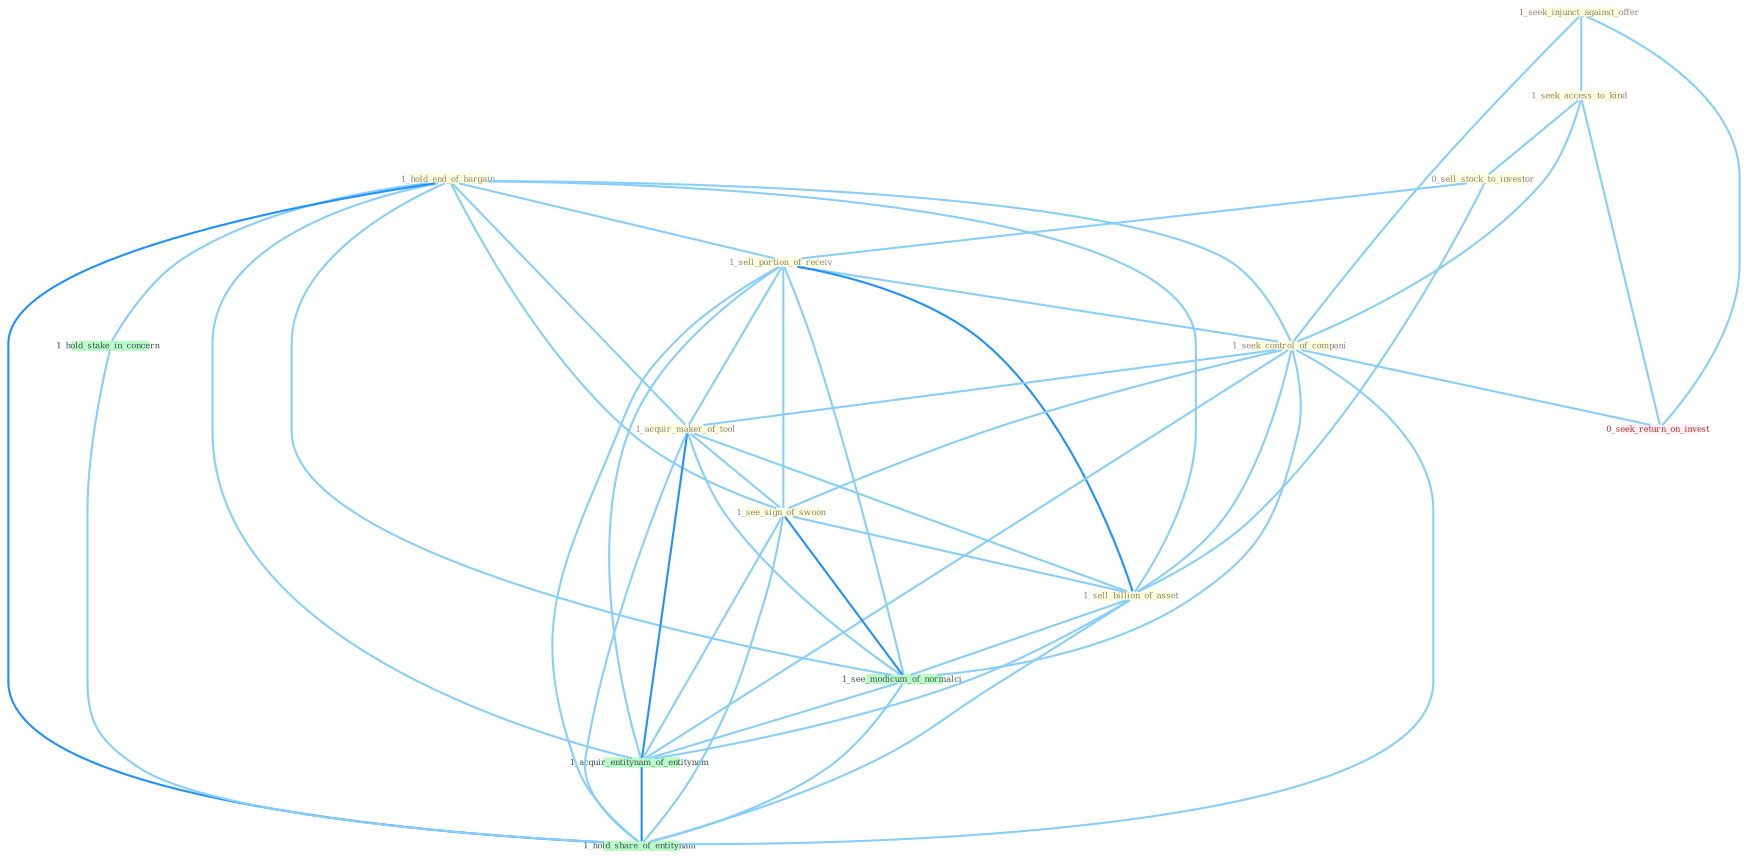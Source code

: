 Graph G{ 
    node
    [shape=polygon,style=filled,width=.5,height=.06,color="#BDFCC9",fixedsize=true,fontsize=4,
    fontcolor="#2f4f4f"];
    {node
    [color="#ffffe0", fontcolor="#8b7d6b"] "1_hold_end_of_bargain " "1_seek_injunct_against_offer " "1_seek_access_to_kind " "0_sell_stock_to_investor " "1_sell_portion_of_receiv " "1_seek_control_of_compani " "1_acquir_maker_of_tool " "1_see_sign_of_swoon " "1_sell_billion_of_asset "}
{node [color="#fff0f5", fontcolor="#b22222"] "0_seek_return_on_invest "}
edge [color="#B0E2FF"];

	"1_hold_end_of_bargain " -- "1_sell_portion_of_receiv " [w="1", color="#87cefa" ];
	"1_hold_end_of_bargain " -- "1_seek_control_of_compani " [w="1", color="#87cefa" ];
	"1_hold_end_of_bargain " -- "1_acquir_maker_of_tool " [w="1", color="#87cefa" ];
	"1_hold_end_of_bargain " -- "1_see_sign_of_swoon " [w="1", color="#87cefa" ];
	"1_hold_end_of_bargain " -- "1_sell_billion_of_asset " [w="1", color="#87cefa" ];
	"1_hold_end_of_bargain " -- "1_hold_stake_in_concern " [w="1", color="#87cefa" ];
	"1_hold_end_of_bargain " -- "1_see_modicum_of_normalci " [w="1", color="#87cefa" ];
	"1_hold_end_of_bargain " -- "1_acquir_entitynam_of_entitynam " [w="1", color="#87cefa" ];
	"1_hold_end_of_bargain " -- "1_hold_share_of_entitynam " [w="2", color="#1e90ff" , len=0.8];
	"1_seek_injunct_against_offer " -- "1_seek_access_to_kind " [w="1", color="#87cefa" ];
	"1_seek_injunct_against_offer " -- "1_seek_control_of_compani " [w="1", color="#87cefa" ];
	"1_seek_injunct_against_offer " -- "0_seek_return_on_invest " [w="1", color="#87cefa" ];
	"1_seek_access_to_kind " -- "0_sell_stock_to_investor " [w="1", color="#87cefa" ];
	"1_seek_access_to_kind " -- "1_seek_control_of_compani " [w="1", color="#87cefa" ];
	"1_seek_access_to_kind " -- "0_seek_return_on_invest " [w="1", color="#87cefa" ];
	"0_sell_stock_to_investor " -- "1_sell_portion_of_receiv " [w="1", color="#87cefa" ];
	"0_sell_stock_to_investor " -- "1_sell_billion_of_asset " [w="1", color="#87cefa" ];
	"1_sell_portion_of_receiv " -- "1_seek_control_of_compani " [w="1", color="#87cefa" ];
	"1_sell_portion_of_receiv " -- "1_acquir_maker_of_tool " [w="1", color="#87cefa" ];
	"1_sell_portion_of_receiv " -- "1_see_sign_of_swoon " [w="1", color="#87cefa" ];
	"1_sell_portion_of_receiv " -- "1_sell_billion_of_asset " [w="2", color="#1e90ff" , len=0.8];
	"1_sell_portion_of_receiv " -- "1_see_modicum_of_normalci " [w="1", color="#87cefa" ];
	"1_sell_portion_of_receiv " -- "1_acquir_entitynam_of_entitynam " [w="1", color="#87cefa" ];
	"1_sell_portion_of_receiv " -- "1_hold_share_of_entitynam " [w="1", color="#87cefa" ];
	"1_seek_control_of_compani " -- "1_acquir_maker_of_tool " [w="1", color="#87cefa" ];
	"1_seek_control_of_compani " -- "1_see_sign_of_swoon " [w="1", color="#87cefa" ];
	"1_seek_control_of_compani " -- "1_sell_billion_of_asset " [w="1", color="#87cefa" ];
	"1_seek_control_of_compani " -- "0_seek_return_on_invest " [w="1", color="#87cefa" ];
	"1_seek_control_of_compani " -- "1_see_modicum_of_normalci " [w="1", color="#87cefa" ];
	"1_seek_control_of_compani " -- "1_acquir_entitynam_of_entitynam " [w="1", color="#87cefa" ];
	"1_seek_control_of_compani " -- "1_hold_share_of_entitynam " [w="1", color="#87cefa" ];
	"1_acquir_maker_of_tool " -- "1_see_sign_of_swoon " [w="1", color="#87cefa" ];
	"1_acquir_maker_of_tool " -- "1_sell_billion_of_asset " [w="1", color="#87cefa" ];
	"1_acquir_maker_of_tool " -- "1_see_modicum_of_normalci " [w="1", color="#87cefa" ];
	"1_acquir_maker_of_tool " -- "1_acquir_entitynam_of_entitynam " [w="2", color="#1e90ff" , len=0.8];
	"1_acquir_maker_of_tool " -- "1_hold_share_of_entitynam " [w="1", color="#87cefa" ];
	"1_see_sign_of_swoon " -- "1_sell_billion_of_asset " [w="1", color="#87cefa" ];
	"1_see_sign_of_swoon " -- "1_see_modicum_of_normalci " [w="2", color="#1e90ff" , len=0.8];
	"1_see_sign_of_swoon " -- "1_acquir_entitynam_of_entitynam " [w="1", color="#87cefa" ];
	"1_see_sign_of_swoon " -- "1_hold_share_of_entitynam " [w="1", color="#87cefa" ];
	"1_sell_billion_of_asset " -- "1_see_modicum_of_normalci " [w="1", color="#87cefa" ];
	"1_sell_billion_of_asset " -- "1_acquir_entitynam_of_entitynam " [w="1", color="#87cefa" ];
	"1_sell_billion_of_asset " -- "1_hold_share_of_entitynam " [w="1", color="#87cefa" ];
	"1_hold_stake_in_concern " -- "1_hold_share_of_entitynam " [w="1", color="#87cefa" ];
	"1_see_modicum_of_normalci " -- "1_acquir_entitynam_of_entitynam " [w="1", color="#87cefa" ];
	"1_see_modicum_of_normalci " -- "1_hold_share_of_entitynam " [w="1", color="#87cefa" ];
	"1_acquir_entitynam_of_entitynam " -- "1_hold_share_of_entitynam " [w="2", color="#1e90ff" , len=0.8];
}
